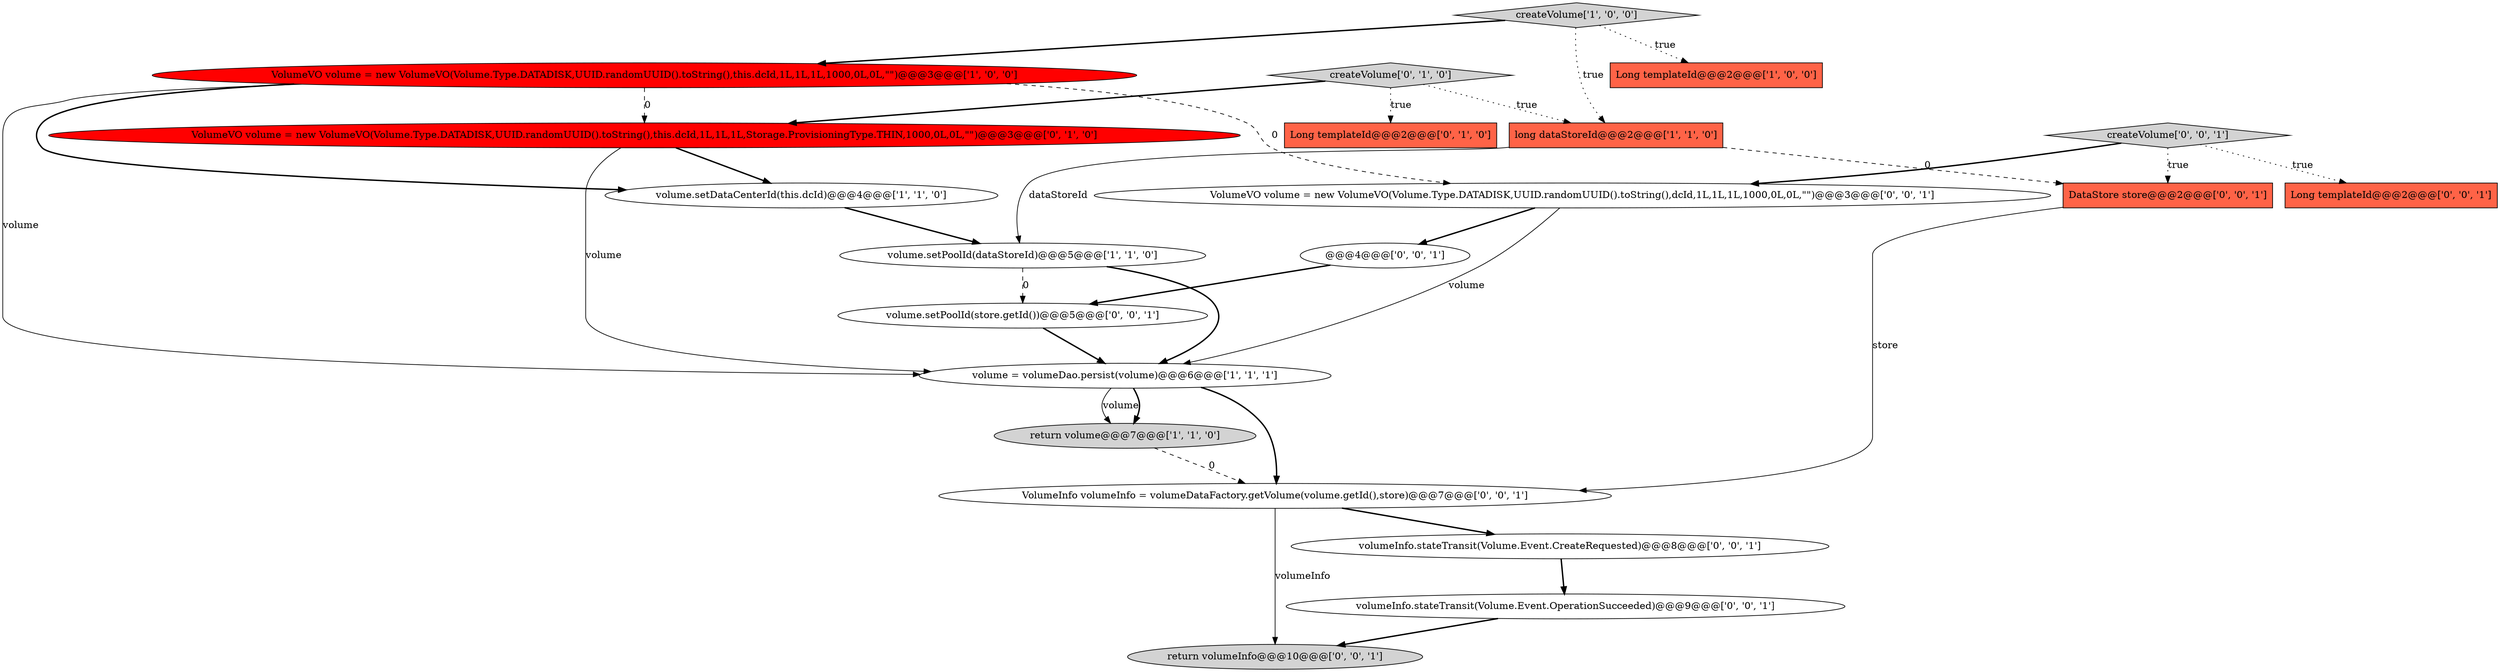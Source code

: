 digraph {
2 [style = filled, label = "VolumeVO volume = new VolumeVO(Volume.Type.DATADISK,UUID.randomUUID().toString(),this.dcId,1L,1L,1L,1000,0L,0L,\"\")@@@3@@@['1', '0', '0']", fillcolor = red, shape = ellipse image = "AAA1AAABBB1BBB"];
3 [style = filled, label = "volume = volumeDao.persist(volume)@@@6@@@['1', '1', '1']", fillcolor = white, shape = ellipse image = "AAA0AAABBB1BBB"];
1 [style = filled, label = "long dataStoreId@@@2@@@['1', '1', '0']", fillcolor = tomato, shape = box image = "AAA0AAABBB1BBB"];
8 [style = filled, label = "Long templateId@@@2@@@['0', '1', '0']", fillcolor = tomato, shape = box image = "AAA0AAABBB2BBB"];
7 [style = filled, label = "volume.setPoolId(dataStoreId)@@@5@@@['1', '1', '0']", fillcolor = white, shape = ellipse image = "AAA0AAABBB1BBB"];
13 [style = filled, label = "volume.setPoolId(store.getId())@@@5@@@['0', '0', '1']", fillcolor = white, shape = ellipse image = "AAA0AAABBB3BBB"];
9 [style = filled, label = "createVolume['0', '1', '0']", fillcolor = lightgray, shape = diamond image = "AAA0AAABBB2BBB"];
16 [style = filled, label = "@@@4@@@['0', '0', '1']", fillcolor = white, shape = ellipse image = "AAA0AAABBB3BBB"];
15 [style = filled, label = "createVolume['0', '0', '1']", fillcolor = lightgray, shape = diamond image = "AAA0AAABBB3BBB"];
10 [style = filled, label = "VolumeVO volume = new VolumeVO(Volume.Type.DATADISK,UUID.randomUUID().toString(),this.dcId,1L,1L,1L,Storage.ProvisioningType.THIN,1000,0L,0L,\"\")@@@3@@@['0', '1', '0']", fillcolor = red, shape = ellipse image = "AAA1AAABBB2BBB"];
18 [style = filled, label = "VolumeVO volume = new VolumeVO(Volume.Type.DATADISK,UUID.randomUUID().toString(),dcId,1L,1L,1L,1000,0L,0L,\"\")@@@3@@@['0', '0', '1']", fillcolor = white, shape = ellipse image = "AAA0AAABBB3BBB"];
17 [style = filled, label = "volumeInfo.stateTransit(Volume.Event.CreateRequested)@@@8@@@['0', '0', '1']", fillcolor = white, shape = ellipse image = "AAA0AAABBB3BBB"];
4 [style = filled, label = "volume.setDataCenterId(this.dcId)@@@4@@@['1', '1', '0']", fillcolor = white, shape = ellipse image = "AAA0AAABBB1BBB"];
19 [style = filled, label = "VolumeInfo volumeInfo = volumeDataFactory.getVolume(volume.getId(),store)@@@7@@@['0', '0', '1']", fillcolor = white, shape = ellipse image = "AAA0AAABBB3BBB"];
12 [style = filled, label = "DataStore store@@@2@@@['0', '0', '1']", fillcolor = tomato, shape = box image = "AAA0AAABBB3BBB"];
0 [style = filled, label = "Long templateId@@@2@@@['1', '0', '0']", fillcolor = tomato, shape = box image = "AAA0AAABBB1BBB"];
14 [style = filled, label = "volumeInfo.stateTransit(Volume.Event.OperationSucceeded)@@@9@@@['0', '0', '1']", fillcolor = white, shape = ellipse image = "AAA0AAABBB3BBB"];
5 [style = filled, label = "createVolume['1', '0', '0']", fillcolor = lightgray, shape = diamond image = "AAA0AAABBB1BBB"];
20 [style = filled, label = "return volumeInfo@@@10@@@['0', '0', '1']", fillcolor = lightgray, shape = ellipse image = "AAA0AAABBB3BBB"];
11 [style = filled, label = "Long templateId@@@2@@@['0', '0', '1']", fillcolor = tomato, shape = box image = "AAA0AAABBB3BBB"];
6 [style = filled, label = "return volume@@@7@@@['1', '1', '0']", fillcolor = lightgray, shape = ellipse image = "AAA0AAABBB1BBB"];
16->13 [style = bold, label=""];
5->1 [style = dotted, label="true"];
3->6 [style = solid, label="volume"];
3->6 [style = bold, label=""];
18->3 [style = solid, label="volume"];
10->3 [style = solid, label="volume"];
19->17 [style = bold, label=""];
9->10 [style = bold, label=""];
5->0 [style = dotted, label="true"];
2->4 [style = bold, label=""];
15->18 [style = bold, label=""];
4->7 [style = bold, label=""];
7->3 [style = bold, label=""];
19->20 [style = solid, label="volumeInfo"];
2->3 [style = solid, label="volume"];
2->10 [style = dashed, label="0"];
9->8 [style = dotted, label="true"];
1->12 [style = dashed, label="0"];
5->2 [style = bold, label=""];
13->3 [style = bold, label=""];
3->19 [style = bold, label=""];
17->14 [style = bold, label=""];
6->19 [style = dashed, label="0"];
9->1 [style = dotted, label="true"];
12->19 [style = solid, label="store"];
10->4 [style = bold, label=""];
15->11 [style = dotted, label="true"];
15->12 [style = dotted, label="true"];
2->18 [style = dashed, label="0"];
7->13 [style = dashed, label="0"];
1->7 [style = solid, label="dataStoreId"];
14->20 [style = bold, label=""];
18->16 [style = bold, label=""];
}
